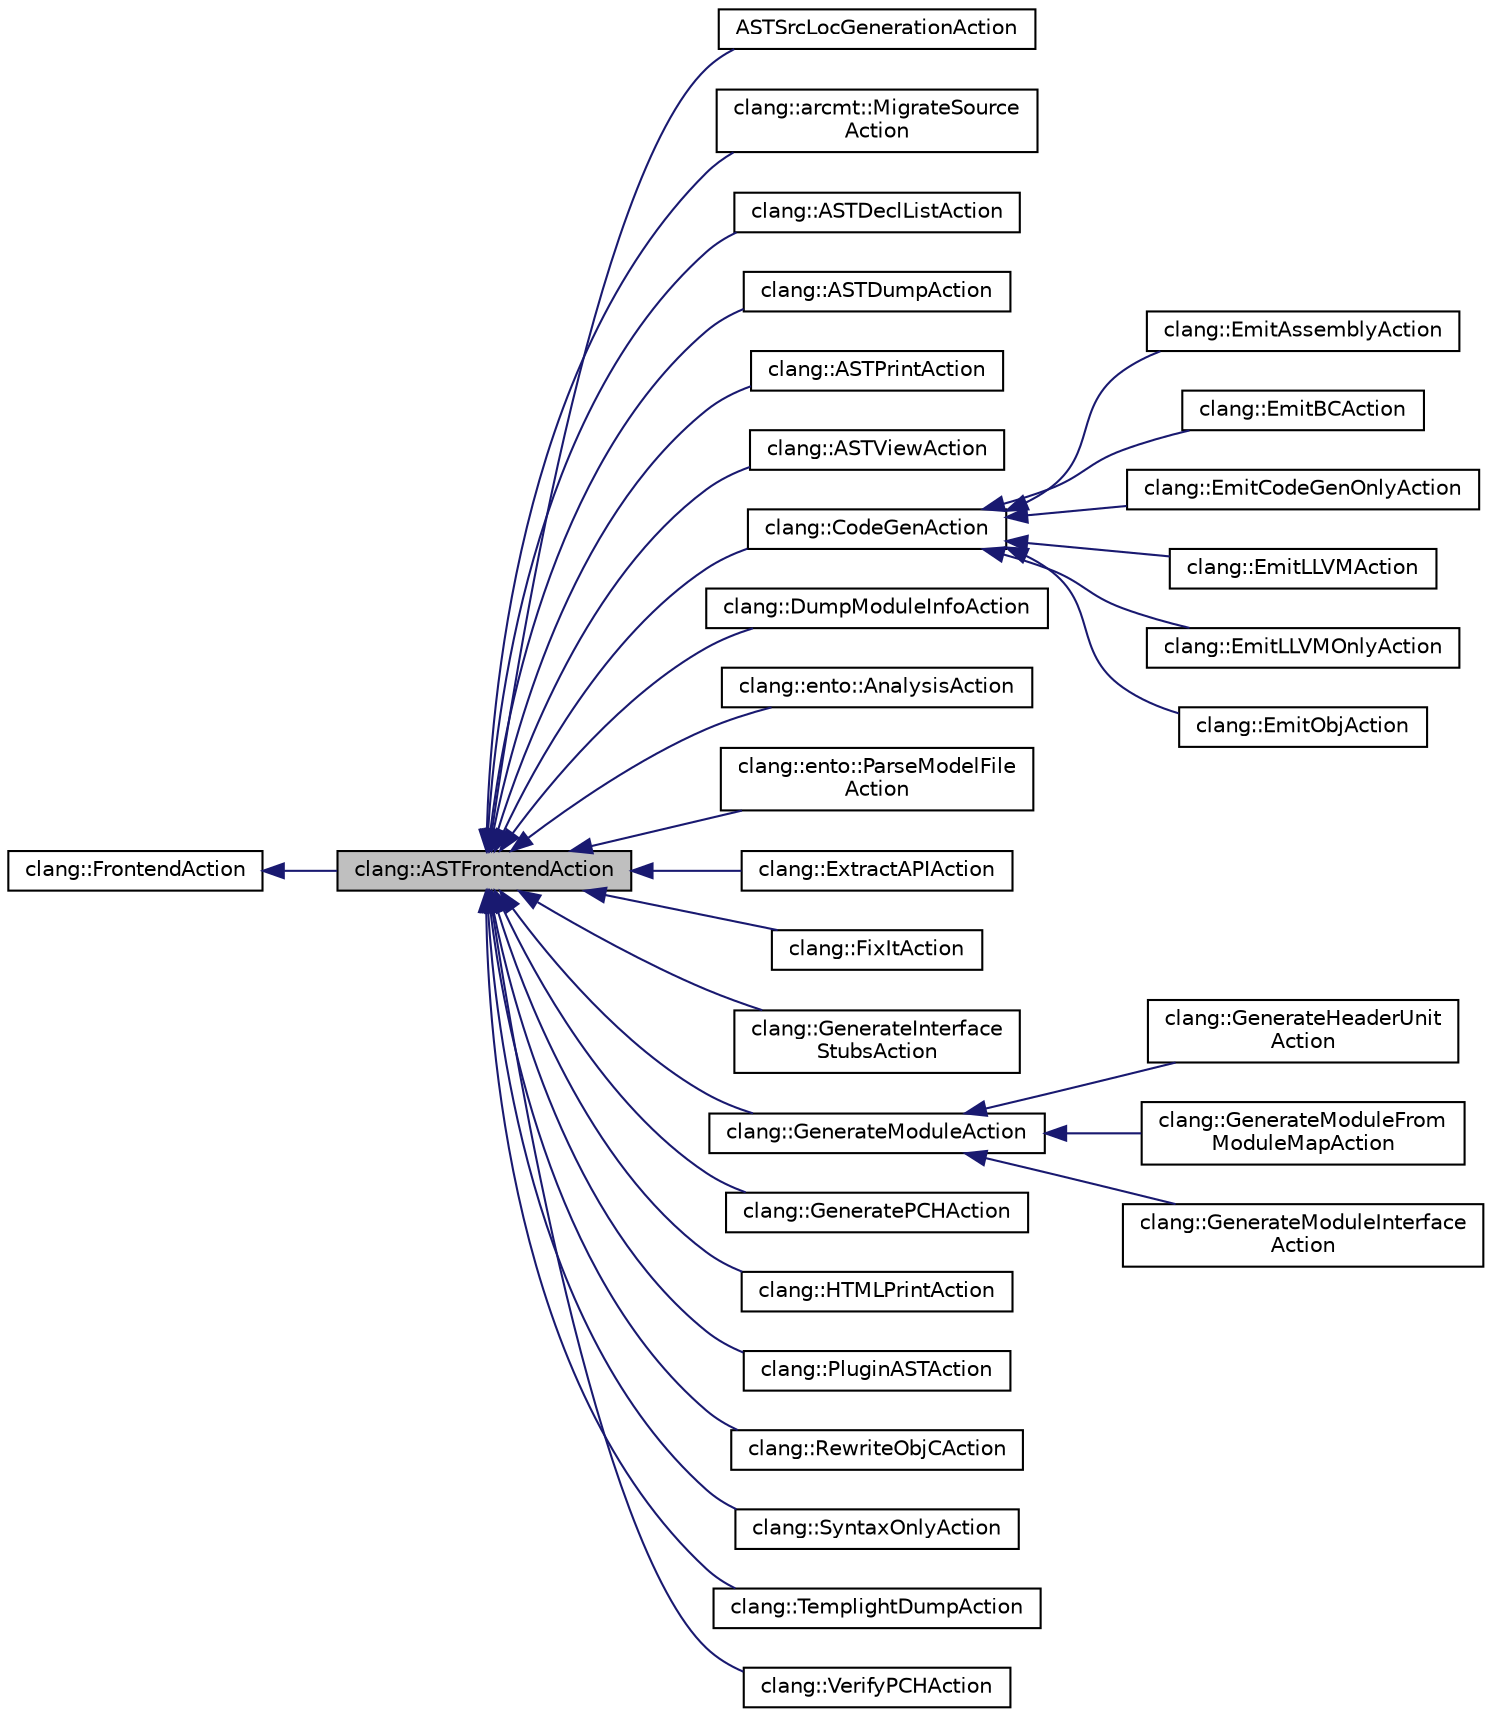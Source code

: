 digraph "clang::ASTFrontendAction"
{
 // LATEX_PDF_SIZE
  bgcolor="transparent";
  edge [fontname="Helvetica",fontsize="10",labelfontname="Helvetica",labelfontsize="10"];
  node [fontname="Helvetica",fontsize="10",shape=record];
  rankdir="LR";
  Node1 [label="clang::ASTFrontendAction",height=0.2,width=0.4,color="black", fillcolor="grey75", style="filled", fontcolor="black",tooltip="Abstract base class to use for AST consumer-based frontend actions."];
  Node2 -> Node1 [dir="back",color="midnightblue",fontsize="10",style="solid",fontname="Helvetica"];
  Node2 [label="clang::FrontendAction",height=0.2,width=0.4,color="black",URL="$classclang_1_1FrontendAction.html",tooltip="Abstract base class for actions which can be performed by the frontend."];
  Node1 -> Node3 [dir="back",color="midnightblue",fontsize="10",style="solid",fontname="Helvetica"];
  Node3 [label="ASTSrcLocGenerationAction",height=0.2,width=0.4,color="black",URL="$classASTSrcLocGenerationAction.html",tooltip=" "];
  Node1 -> Node4 [dir="back",color="midnightblue",fontsize="10",style="solid",fontname="Helvetica"];
  Node4 [label="clang::arcmt::MigrateSource\lAction",height=0.2,width=0.4,color="black",URL="$classclang_1_1arcmt_1_1MigrateSourceAction.html",tooltip=" "];
  Node1 -> Node5 [dir="back",color="midnightblue",fontsize="10",style="solid",fontname="Helvetica"];
  Node5 [label="clang::ASTDeclListAction",height=0.2,width=0.4,color="black",URL="$classclang_1_1ASTDeclListAction.html",tooltip=" "];
  Node1 -> Node6 [dir="back",color="midnightblue",fontsize="10",style="solid",fontname="Helvetica"];
  Node6 [label="clang::ASTDumpAction",height=0.2,width=0.4,color="black",URL="$classclang_1_1ASTDumpAction.html",tooltip=" "];
  Node1 -> Node7 [dir="back",color="midnightblue",fontsize="10",style="solid",fontname="Helvetica"];
  Node7 [label="clang::ASTPrintAction",height=0.2,width=0.4,color="black",URL="$classclang_1_1ASTPrintAction.html",tooltip=" "];
  Node1 -> Node8 [dir="back",color="midnightblue",fontsize="10",style="solid",fontname="Helvetica"];
  Node8 [label="clang::ASTViewAction",height=0.2,width=0.4,color="black",URL="$classclang_1_1ASTViewAction.html",tooltip=" "];
  Node1 -> Node9 [dir="back",color="midnightblue",fontsize="10",style="solid",fontname="Helvetica"];
  Node9 [label="clang::CodeGenAction",height=0.2,width=0.4,color="black",URL="$classclang_1_1CodeGenAction.html",tooltip=" "];
  Node9 -> Node10 [dir="back",color="midnightblue",fontsize="10",style="solid",fontname="Helvetica"];
  Node10 [label="clang::EmitAssemblyAction",height=0.2,width=0.4,color="black",URL="$classclang_1_1EmitAssemblyAction.html",tooltip=" "];
  Node9 -> Node11 [dir="back",color="midnightblue",fontsize="10",style="solid",fontname="Helvetica"];
  Node11 [label="clang::EmitBCAction",height=0.2,width=0.4,color="black",URL="$classclang_1_1EmitBCAction.html",tooltip=" "];
  Node9 -> Node12 [dir="back",color="midnightblue",fontsize="10",style="solid",fontname="Helvetica"];
  Node12 [label="clang::EmitCodeGenOnlyAction",height=0.2,width=0.4,color="black",URL="$classclang_1_1EmitCodeGenOnlyAction.html",tooltip=" "];
  Node9 -> Node13 [dir="back",color="midnightblue",fontsize="10",style="solid",fontname="Helvetica"];
  Node13 [label="clang::EmitLLVMAction",height=0.2,width=0.4,color="black",URL="$classclang_1_1EmitLLVMAction.html",tooltip=" "];
  Node9 -> Node14 [dir="back",color="midnightblue",fontsize="10",style="solid",fontname="Helvetica"];
  Node14 [label="clang::EmitLLVMOnlyAction",height=0.2,width=0.4,color="black",URL="$classclang_1_1EmitLLVMOnlyAction.html",tooltip=" "];
  Node9 -> Node15 [dir="back",color="midnightblue",fontsize="10",style="solid",fontname="Helvetica"];
  Node15 [label="clang::EmitObjAction",height=0.2,width=0.4,color="black",URL="$classclang_1_1EmitObjAction.html",tooltip=" "];
  Node1 -> Node16 [dir="back",color="midnightblue",fontsize="10",style="solid",fontname="Helvetica"];
  Node16 [label="clang::DumpModuleInfoAction",height=0.2,width=0.4,color="black",URL="$classclang_1_1DumpModuleInfoAction.html",tooltip="Dump information about the given module file, to be used for basic debugging and discovery."];
  Node1 -> Node17 [dir="back",color="midnightblue",fontsize="10",style="solid",fontname="Helvetica"];
  Node17 [label="clang::ento::AnalysisAction",height=0.2,width=0.4,color="black",URL="$classclang_1_1ento_1_1AnalysisAction.html",tooltip=" "];
  Node1 -> Node18 [dir="back",color="midnightblue",fontsize="10",style="solid",fontname="Helvetica"];
  Node18 [label="clang::ento::ParseModelFile\lAction",height=0.2,width=0.4,color="black",URL="$classclang_1_1ento_1_1ParseModelFileAction.html",tooltip="Frontend action to parse model files."];
  Node1 -> Node19 [dir="back",color="midnightblue",fontsize="10",style="solid",fontname="Helvetica"];
  Node19 [label="clang::ExtractAPIAction",height=0.2,width=0.4,color="black",URL="$classclang_1_1ExtractAPIAction.html",tooltip="ExtractAPIAction sets up the output file and creates the ExtractAPIVisitor."];
  Node1 -> Node20 [dir="back",color="midnightblue",fontsize="10",style="solid",fontname="Helvetica"];
  Node20 [label="clang::FixItAction",height=0.2,width=0.4,color="black",URL="$classclang_1_1FixItAction.html",tooltip=" "];
  Node1 -> Node21 [dir="back",color="midnightblue",fontsize="10",style="solid",fontname="Helvetica"];
  Node21 [label="clang::GenerateInterface\lStubsAction",height=0.2,width=0.4,color="black",URL="$classclang_1_1GenerateInterfaceStubsAction.html",tooltip=" "];
  Node1 -> Node22 [dir="back",color="midnightblue",fontsize="10",style="solid",fontname="Helvetica"];
  Node22 [label="clang::GenerateModuleAction",height=0.2,width=0.4,color="black",URL="$classclang_1_1GenerateModuleAction.html",tooltip=" "];
  Node22 -> Node23 [dir="back",color="midnightblue",fontsize="10",style="solid",fontname="Helvetica"];
  Node23 [label="clang::GenerateHeaderUnit\lAction",height=0.2,width=0.4,color="black",URL="$classclang_1_1GenerateHeaderUnitAction.html",tooltip=" "];
  Node22 -> Node24 [dir="back",color="midnightblue",fontsize="10",style="solid",fontname="Helvetica"];
  Node24 [label="clang::GenerateModuleFrom\lModuleMapAction",height=0.2,width=0.4,color="black",URL="$classclang_1_1GenerateModuleFromModuleMapAction.html",tooltip=" "];
  Node22 -> Node25 [dir="back",color="midnightblue",fontsize="10",style="solid",fontname="Helvetica"];
  Node25 [label="clang::GenerateModuleInterface\lAction",height=0.2,width=0.4,color="black",URL="$classclang_1_1GenerateModuleInterfaceAction.html",tooltip=" "];
  Node1 -> Node26 [dir="back",color="midnightblue",fontsize="10",style="solid",fontname="Helvetica"];
  Node26 [label="clang::GeneratePCHAction",height=0.2,width=0.4,color="black",URL="$classclang_1_1GeneratePCHAction.html",tooltip=" "];
  Node1 -> Node27 [dir="back",color="midnightblue",fontsize="10",style="solid",fontname="Helvetica"];
  Node27 [label="clang::HTMLPrintAction",height=0.2,width=0.4,color="black",URL="$classclang_1_1HTMLPrintAction.html",tooltip=" "];
  Node1 -> Node28 [dir="back",color="midnightblue",fontsize="10",style="solid",fontname="Helvetica"];
  Node28 [label="clang::PluginASTAction",height=0.2,width=0.4,color="black",URL="$classclang_1_1PluginASTAction.html",tooltip=" "];
  Node1 -> Node29 [dir="back",color="midnightblue",fontsize="10",style="solid",fontname="Helvetica"];
  Node29 [label="clang::RewriteObjCAction",height=0.2,width=0.4,color="black",URL="$classclang_1_1RewriteObjCAction.html",tooltip=" "];
  Node1 -> Node30 [dir="back",color="midnightblue",fontsize="10",style="solid",fontname="Helvetica"];
  Node30 [label="clang::SyntaxOnlyAction",height=0.2,width=0.4,color="black",URL="$classclang_1_1SyntaxOnlyAction.html",tooltip=" "];
  Node1 -> Node31 [dir="back",color="midnightblue",fontsize="10",style="solid",fontname="Helvetica"];
  Node31 [label="clang::TemplightDumpAction",height=0.2,width=0.4,color="black",URL="$classclang_1_1TemplightDumpAction.html",tooltip=" "];
  Node1 -> Node32 [dir="back",color="midnightblue",fontsize="10",style="solid",fontname="Helvetica"];
  Node32 [label="clang::VerifyPCHAction",height=0.2,width=0.4,color="black",URL="$classclang_1_1VerifyPCHAction.html",tooltip=" "];
}
